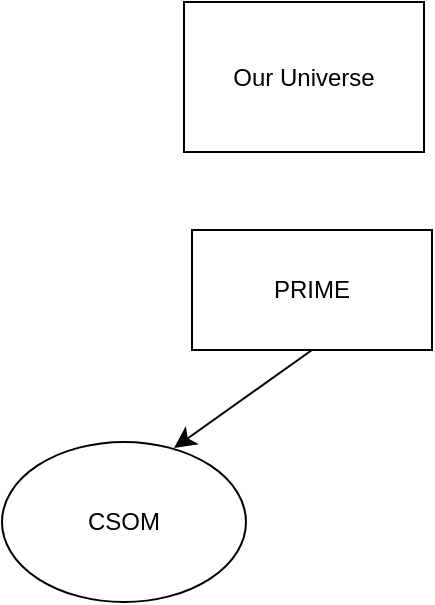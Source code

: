 <mxfile version="24.4.13" type="github">
  <diagram name="Page-1" id="v8XXNr_qR8HgBXKqJc3F">
    <mxGraphModel dx="380" dy="666" grid="0" gridSize="10" guides="1" tooltips="1" connect="1" arrows="1" fold="1" page="0" pageScale="1" pageWidth="850" pageHeight="1100" math="0" shadow="0">
      <root>
        <mxCell id="0" />
        <mxCell id="1" parent="0" />
        <mxCell id="kw6fHK5-MN3SFMon7D99-1" value="PRIME" style="whiteSpace=wrap;html=1;" vertex="1" parent="1">
          <mxGeometry x="135" y="174" width="120" height="60" as="geometry" />
        </mxCell>
        <mxCell id="kw6fHK5-MN3SFMon7D99-2" value="CSOM" style="ellipse;whiteSpace=wrap;html=1;" vertex="1" parent="1">
          <mxGeometry x="40" y="280" width="122" height="80" as="geometry" />
        </mxCell>
        <mxCell id="kw6fHK5-MN3SFMon7D99-3" value="" style="edgeStyle=none;orthogonalLoop=1;jettySize=auto;html=1;rounded=0;fontSize=12;startSize=8;endSize=8;curved=1;exitX=0.5;exitY=1;exitDx=0;exitDy=0;entryX=0.705;entryY=0.038;entryDx=0;entryDy=0;entryPerimeter=0;" edge="1" parent="1" source="kw6fHK5-MN3SFMon7D99-1" target="kw6fHK5-MN3SFMon7D99-2">
          <mxGeometry width="120" relative="1" as="geometry">
            <mxPoint x="182" y="259" as="sourcePoint" />
            <mxPoint x="302" y="259" as="targetPoint" />
            <Array as="points" />
          </mxGeometry>
        </mxCell>
        <mxCell id="kw6fHK5-MN3SFMon7D99-4" value="Our Universe" style="whiteSpace=wrap;html=1;" vertex="1" parent="1">
          <mxGeometry x="131" y="60" width="120" height="75" as="geometry" />
        </mxCell>
      </root>
    </mxGraphModel>
  </diagram>
</mxfile>

